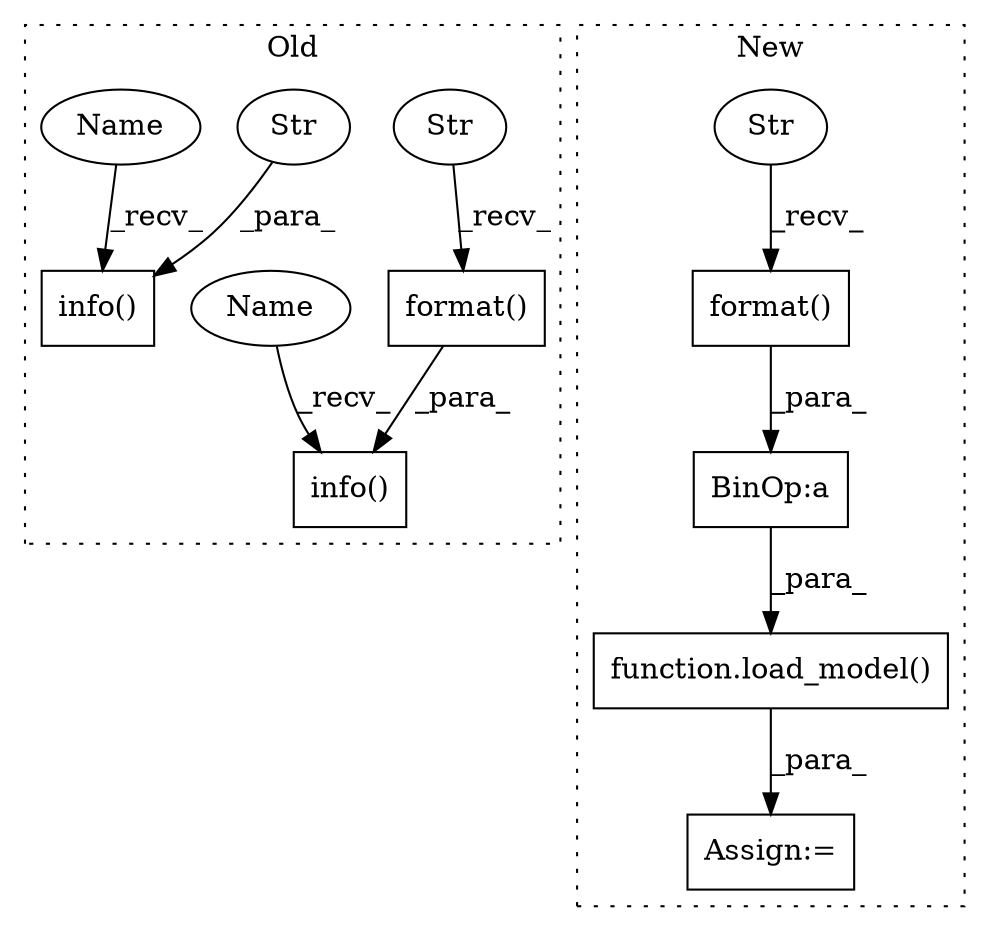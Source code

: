 digraph G {
subgraph cluster0 {
1 [label="info()" a="75" s="5006,5080" l="13,1" shape="box"];
4 [label="format()" a="75" s="5019,5079" l="44,1" shape="box"];
5 [label="Str" a="66" s="5019" l="36" shape="ellipse"];
6 [label="info()" a="75" s="5100,5149" l="13,1" shape="box"];
8 [label="Str" a="66" s="5113" l="36" shape="ellipse"];
11 [label="Name" a="87" s="5006" l="7" shape="ellipse"];
12 [label="Name" a="87" s="5100" l="7" shape="ellipse"];
label = "Old";
style="dotted";
}
subgraph cluster1 {
2 [label="format()" a="75" s="5303,5333" l="22,1" shape="box"];
3 [label="Str" a="66" s="5303" l="14" shape="ellipse"];
7 [label="BinOp:a" a="82" s="5300" l="3" shape="box"];
9 [label="function.load_model()" a="75" s="5275,5342" l="11,1" shape="box"];
10 [label="Assign:=" a="68" s="5272" l="3" shape="box"];
label = "New";
style="dotted";
}
2 -> 7 [label="_para_"];
3 -> 2 [label="_recv_"];
4 -> 1 [label="_para_"];
5 -> 4 [label="_recv_"];
7 -> 9 [label="_para_"];
8 -> 6 [label="_para_"];
9 -> 10 [label="_para_"];
11 -> 1 [label="_recv_"];
12 -> 6 [label="_recv_"];
}